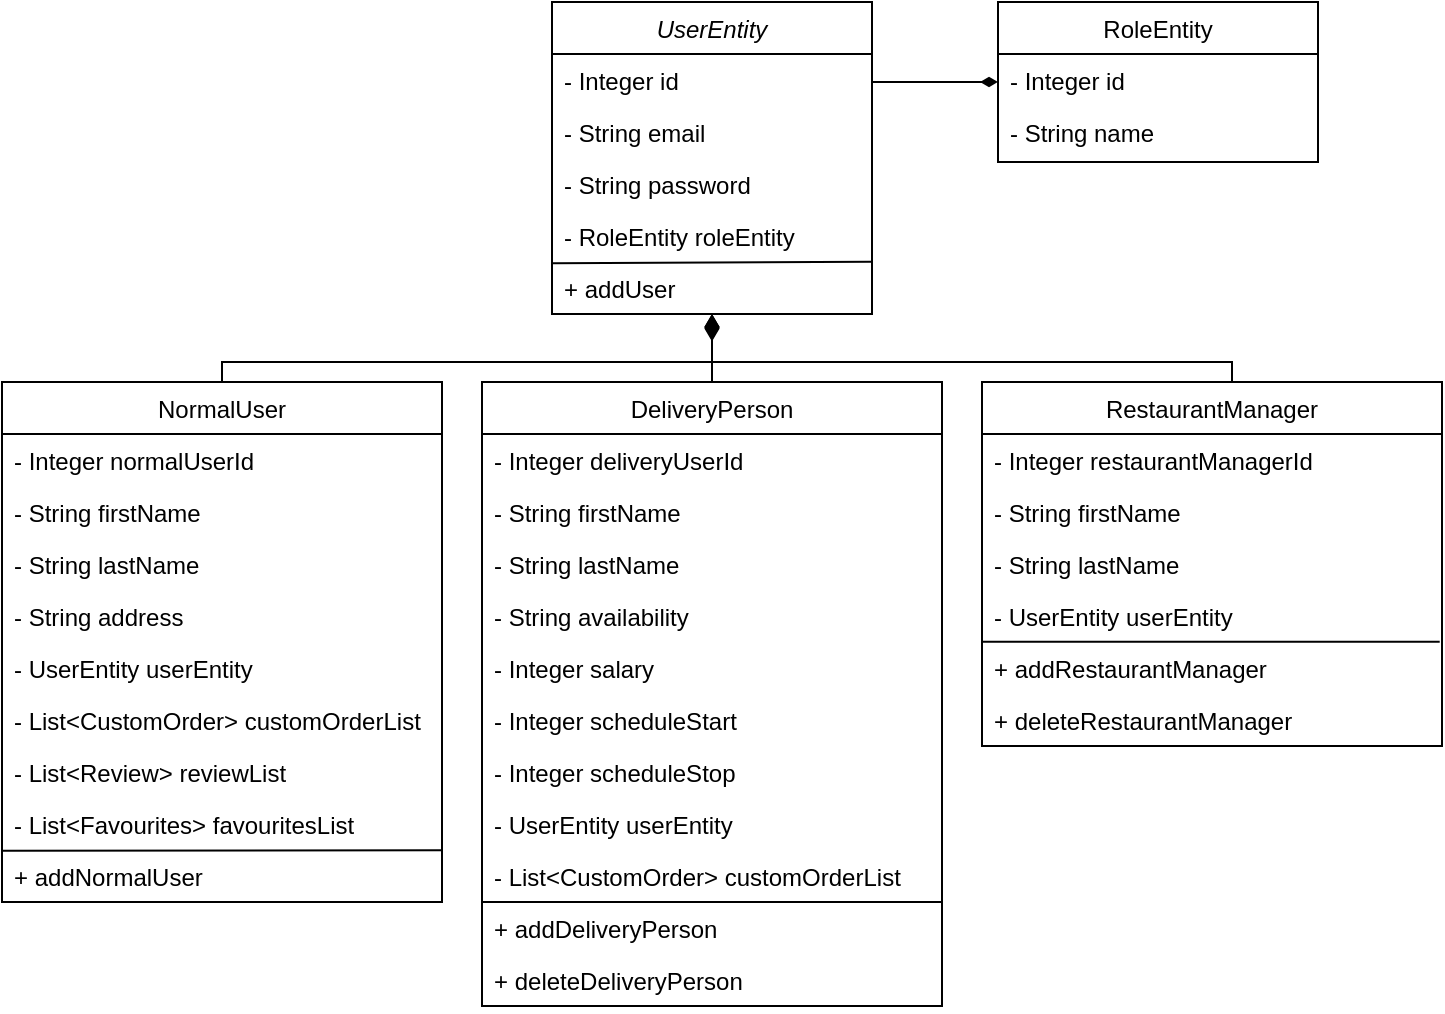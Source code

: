 <mxfile version="20.8.16" type="device" pages="2"><diagram id="C5RBs43oDa-KdzZeNtuy" name="Structural"><mxGraphModel dx="1050" dy="491" grid="1" gridSize="10" guides="1" tooltips="1" connect="1" arrows="1" fold="1" page="1" pageScale="1" pageWidth="827" pageHeight="1169" math="0" shadow="0"><root><mxCell id="WIyWlLk6GJQsqaUBKTNV-0"/><mxCell id="WIyWlLk6GJQsqaUBKTNV-1" parent="WIyWlLk6GJQsqaUBKTNV-0"/><mxCell id="zkfFHV4jXpPFQw0GAbJ--0" value="UserEntity" style="swimlane;fontStyle=2;align=center;verticalAlign=top;childLayout=stackLayout;horizontal=1;startSize=26;horizontalStack=0;resizeParent=1;resizeLast=0;collapsible=1;marginBottom=0;rounded=0;shadow=0;strokeWidth=1;" parent="WIyWlLk6GJQsqaUBKTNV-1" vertex="1"><mxGeometry x="285" y="120" width="160" height="156" as="geometry"><mxRectangle x="230" y="140" width="160" height="26" as="alternateBounds"/></mxGeometry></mxCell><mxCell id="zkfFHV4jXpPFQw0GAbJ--1" value="- Integer id" style="text;align=left;verticalAlign=top;spacingLeft=4;spacingRight=4;overflow=hidden;rotatable=0;points=[[0,0.5],[1,0.5]];portConstraint=eastwest;" parent="zkfFHV4jXpPFQw0GAbJ--0" vertex="1"><mxGeometry y="26" width="160" height="26" as="geometry"/></mxCell><mxCell id="zkfFHV4jXpPFQw0GAbJ--2" value="- String email" style="text;align=left;verticalAlign=top;spacingLeft=4;spacingRight=4;overflow=hidden;rotatable=0;points=[[0,0.5],[1,0.5]];portConstraint=eastwest;rounded=0;shadow=0;html=0;" parent="zkfFHV4jXpPFQw0GAbJ--0" vertex="1"><mxGeometry y="52" width="160" height="26" as="geometry"/></mxCell><mxCell id="zkfFHV4jXpPFQw0GAbJ--3" value="- String password" style="text;align=left;verticalAlign=top;spacingLeft=4;spacingRight=4;overflow=hidden;rotatable=0;points=[[0,0.5],[1,0.5]];portConstraint=eastwest;rounded=0;shadow=0;html=0;" parent="zkfFHV4jXpPFQw0GAbJ--0" vertex="1"><mxGeometry y="78" width="160" height="26" as="geometry"/></mxCell><mxCell id="PQNmF0kF9crAukiQyiB7-0" value="- RoleEntity roleEntity" style="text;align=left;verticalAlign=top;spacingLeft=4;spacingRight=4;overflow=hidden;rotatable=0;points=[[0,0.5],[1,0.5]];portConstraint=eastwest;rounded=0;shadow=0;html=0;" parent="zkfFHV4jXpPFQw0GAbJ--0" vertex="1"><mxGeometry y="104" width="160" height="26" as="geometry"/></mxCell><mxCell id="PQNmF0kF9crAukiQyiB7-37" value="+ addUser" style="text;align=left;verticalAlign=top;spacingLeft=4;spacingRight=4;overflow=hidden;rotatable=0;points=[[0,0.5],[1,0.5]];portConstraint=eastwest;rounded=0;shadow=0;html=0;" parent="zkfFHV4jXpPFQw0GAbJ--0" vertex="1"><mxGeometry y="130" width="160" height="26" as="geometry"/></mxCell><mxCell id="PQNmF0kF9crAukiQyiB7-45" value="" style="endArrow=none;html=1;rounded=0;exitX=0.002;exitY=1.023;exitDx=0;exitDy=0;exitPerimeter=0;entryX=0.998;entryY=0.997;entryDx=0;entryDy=0;entryPerimeter=0;" parent="zkfFHV4jXpPFQw0GAbJ--0" source="PQNmF0kF9crAukiQyiB7-0" target="PQNmF0kF9crAukiQyiB7-0" edge="1"><mxGeometry width="50" height="50" relative="1" as="geometry"><mxPoint x="125" y="80" as="sourcePoint"/><mxPoint x="175" y="30" as="targetPoint"/></mxGeometry></mxCell><mxCell id="zkfFHV4jXpPFQw0GAbJ--6" value="NormalUser" style="swimlane;fontStyle=0;align=center;verticalAlign=top;childLayout=stackLayout;horizontal=1;startSize=26;horizontalStack=0;resizeParent=1;resizeLast=0;collapsible=1;marginBottom=0;rounded=0;shadow=0;strokeWidth=1;" parent="WIyWlLk6GJQsqaUBKTNV-1" vertex="1"><mxGeometry x="10" y="310" width="220" height="260" as="geometry"><mxRectangle x="130" y="380" width="160" height="26" as="alternateBounds"/></mxGeometry></mxCell><mxCell id="zkfFHV4jXpPFQw0GAbJ--7" value="- Integer normalUserId    " style="text;align=left;verticalAlign=top;spacingLeft=4;spacingRight=4;overflow=hidden;rotatable=0;points=[[0,0.5],[1,0.5]];portConstraint=eastwest;" parent="zkfFHV4jXpPFQw0GAbJ--6" vertex="1"><mxGeometry y="26" width="220" height="26" as="geometry"/></mxCell><mxCell id="zkfFHV4jXpPFQw0GAbJ--8" value="- String firstName" style="text;align=left;verticalAlign=top;spacingLeft=4;spacingRight=4;overflow=hidden;rotatable=0;points=[[0,0.5],[1,0.5]];portConstraint=eastwest;rounded=0;shadow=0;html=0;" parent="zkfFHV4jXpPFQw0GAbJ--6" vertex="1"><mxGeometry y="52" width="220" height="26" as="geometry"/></mxCell><mxCell id="zkfFHV4jXpPFQw0GAbJ--11" value="- String lastName" style="text;align=left;verticalAlign=top;spacingLeft=4;spacingRight=4;overflow=hidden;rotatable=0;points=[[0,0.5],[1,0.5]];portConstraint=eastwest;" parent="zkfFHV4jXpPFQw0GAbJ--6" vertex="1"><mxGeometry y="78" width="220" height="26" as="geometry"/></mxCell><mxCell id="PQNmF0kF9crAukiQyiB7-3" value="- String address" style="text;align=left;verticalAlign=top;spacingLeft=4;spacingRight=4;overflow=hidden;rotatable=0;points=[[0,0.5],[1,0.5]];portConstraint=eastwest;" parent="zkfFHV4jXpPFQw0GAbJ--6" vertex="1"><mxGeometry y="104" width="220" height="26" as="geometry"/></mxCell><mxCell id="PQNmF0kF9crAukiQyiB7-4" value="- UserEntity userEntity" style="text;align=left;verticalAlign=top;spacingLeft=4;spacingRight=4;overflow=hidden;rotatable=0;points=[[0,0.5],[1,0.5]];portConstraint=eastwest;" parent="zkfFHV4jXpPFQw0GAbJ--6" vertex="1"><mxGeometry y="130" width="220" height="26" as="geometry"/></mxCell><mxCell id="PQNmF0kF9crAukiQyiB7-5" value="- List&lt;CustomOrder&gt; customOrderList" style="text;align=left;verticalAlign=top;spacingLeft=4;spacingRight=4;overflow=hidden;rotatable=0;points=[[0,0.5],[1,0.5]];portConstraint=eastwest;" parent="zkfFHV4jXpPFQw0GAbJ--6" vertex="1"><mxGeometry y="156" width="220" height="26" as="geometry"/></mxCell><mxCell id="PQNmF0kF9crAukiQyiB7-6" value="- List&lt;Review&gt; reviewList" style="text;align=left;verticalAlign=top;spacingLeft=4;spacingRight=4;overflow=hidden;rotatable=0;points=[[0,0.5],[1,0.5]];portConstraint=eastwest;" parent="zkfFHV4jXpPFQw0GAbJ--6" vertex="1"><mxGeometry y="182" width="220" height="26" as="geometry"/></mxCell><mxCell id="PQNmF0kF9crAukiQyiB7-7" value="- List&lt;Favourites&gt; favouritesList" style="text;align=left;verticalAlign=top;spacingLeft=4;spacingRight=4;overflow=hidden;rotatable=0;points=[[0,0.5],[1,0.5]];portConstraint=eastwest;" parent="zkfFHV4jXpPFQw0GAbJ--6" vertex="1"><mxGeometry y="208" width="220" height="26" as="geometry"/></mxCell><mxCell id="PQNmF0kF9crAukiQyiB7-38" value="+ addNormalUser" style="text;align=left;verticalAlign=top;spacingLeft=4;spacingRight=4;overflow=hidden;rotatable=0;points=[[0,0.5],[1,0.5]];portConstraint=eastwest;" parent="zkfFHV4jXpPFQw0GAbJ--6" vertex="1"><mxGeometry y="234" width="220" height="26" as="geometry"/></mxCell><mxCell id="PQNmF0kF9crAukiQyiB7-44" value="" style="endArrow=none;html=1;rounded=0;exitX=0.002;exitY=1.013;exitDx=0;exitDy=0;exitPerimeter=0;entryX=1.001;entryY=1.004;entryDx=0;entryDy=0;entryPerimeter=0;" parent="zkfFHV4jXpPFQw0GAbJ--6" source="PQNmF0kF9crAukiQyiB7-7" target="PQNmF0kF9crAukiQyiB7-7" edge="1"><mxGeometry width="50" height="50" relative="1" as="geometry"><mxPoint x="80" y="240" as="sourcePoint"/><mxPoint x="130" y="190" as="targetPoint"/></mxGeometry></mxCell><mxCell id="zkfFHV4jXpPFQw0GAbJ--12" value="" style="endArrow=diamondThin;endSize=10;endFill=1;shadow=0;strokeWidth=1;rounded=0;edgeStyle=elbowEdgeStyle;elbow=vertical;" parent="WIyWlLk6GJQsqaUBKTNV-1" source="zkfFHV4jXpPFQw0GAbJ--6" target="zkfFHV4jXpPFQw0GAbJ--0" edge="1"><mxGeometry width="160" relative="1" as="geometry"><mxPoint x="200" y="203" as="sourcePoint"/><mxPoint x="200" y="203" as="targetPoint"/><Array as="points"><mxPoint x="240" y="300"/></Array></mxGeometry></mxCell><mxCell id="zkfFHV4jXpPFQw0GAbJ--13" value="DeliveryPerson" style="swimlane;fontStyle=0;align=center;verticalAlign=top;childLayout=stackLayout;horizontal=1;startSize=26;horizontalStack=0;resizeParent=1;resizeLast=0;collapsible=1;marginBottom=0;rounded=0;shadow=0;strokeWidth=1;" parent="WIyWlLk6GJQsqaUBKTNV-1" vertex="1"><mxGeometry x="250" y="310" width="230" height="312" as="geometry"><mxRectangle x="340" y="380" width="170" height="26" as="alternateBounds"/></mxGeometry></mxCell><mxCell id="zkfFHV4jXpPFQw0GAbJ--14" value="- Integer deliveryUserId" style="text;align=left;verticalAlign=top;spacingLeft=4;spacingRight=4;overflow=hidden;rotatable=0;points=[[0,0.5],[1,0.5]];portConstraint=eastwest;" parent="zkfFHV4jXpPFQw0GAbJ--13" vertex="1"><mxGeometry y="26" width="230" height="26" as="geometry"/></mxCell><mxCell id="PQNmF0kF9crAukiQyiB7-8" value="- String firstName" style="text;align=left;verticalAlign=top;spacingLeft=4;spacingRight=4;overflow=hidden;rotatable=0;points=[[0,0.5],[1,0.5]];portConstraint=eastwest;" parent="zkfFHV4jXpPFQw0GAbJ--13" vertex="1"><mxGeometry y="52" width="230" height="26" as="geometry"/></mxCell><mxCell id="PQNmF0kF9crAukiQyiB7-9" value="- String lastName" style="text;align=left;verticalAlign=top;spacingLeft=4;spacingRight=4;overflow=hidden;rotatable=0;points=[[0,0.5],[1,0.5]];portConstraint=eastwest;" parent="zkfFHV4jXpPFQw0GAbJ--13" vertex="1"><mxGeometry y="78" width="230" height="26" as="geometry"/></mxCell><mxCell id="PQNmF0kF9crAukiQyiB7-10" value="- String availability" style="text;align=left;verticalAlign=top;spacingLeft=4;spacingRight=4;overflow=hidden;rotatable=0;points=[[0,0.5],[1,0.5]];portConstraint=eastwest;" parent="zkfFHV4jXpPFQw0GAbJ--13" vertex="1"><mxGeometry y="104" width="230" height="26" as="geometry"/></mxCell><mxCell id="PQNmF0kF9crAukiQyiB7-11" value="- Integer salary" style="text;align=left;verticalAlign=top;spacingLeft=4;spacingRight=4;overflow=hidden;rotatable=0;points=[[0,0.5],[1,0.5]];portConstraint=eastwest;" parent="zkfFHV4jXpPFQw0GAbJ--13" vertex="1"><mxGeometry y="130" width="230" height="26" as="geometry"/></mxCell><mxCell id="PQNmF0kF9crAukiQyiB7-12" value="- Integer scheduleStart" style="text;align=left;verticalAlign=top;spacingLeft=4;spacingRight=4;overflow=hidden;rotatable=0;points=[[0,0.5],[1,0.5]];portConstraint=eastwest;" parent="zkfFHV4jXpPFQw0GAbJ--13" vertex="1"><mxGeometry y="156" width="230" height="26" as="geometry"/></mxCell><mxCell id="PQNmF0kF9crAukiQyiB7-13" value="- Integer scheduleStop" style="text;align=left;verticalAlign=top;spacingLeft=4;spacingRight=4;overflow=hidden;rotatable=0;points=[[0,0.5],[1,0.5]];portConstraint=eastwest;" parent="zkfFHV4jXpPFQw0GAbJ--13" vertex="1"><mxGeometry y="182" width="230" height="26" as="geometry"/></mxCell><mxCell id="PQNmF0kF9crAukiQyiB7-15" value="- UserEntity userEntity" style="text;align=left;verticalAlign=top;spacingLeft=4;spacingRight=4;overflow=hidden;rotatable=0;points=[[0,0.5],[1,0.5]];portConstraint=eastwest;" parent="zkfFHV4jXpPFQw0GAbJ--13" vertex="1"><mxGeometry y="208" width="230" height="26" as="geometry"/></mxCell><mxCell id="PQNmF0kF9crAukiQyiB7-14" value="- List&lt;CustomOrder&gt; customOrderList" style="text;align=left;verticalAlign=top;spacingLeft=4;spacingRight=4;overflow=hidden;rotatable=0;points=[[0,0.5],[1,0.5]];portConstraint=eastwest;" parent="zkfFHV4jXpPFQw0GAbJ--13" vertex="1"><mxGeometry y="234" width="230" height="26" as="geometry"/></mxCell><mxCell id="PQNmF0kF9crAukiQyiB7-39" value="+ addDeliveryPerson" style="text;align=left;verticalAlign=top;spacingLeft=4;spacingRight=4;overflow=hidden;rotatable=0;points=[[0,0.5],[1,0.5]];portConstraint=eastwest;" parent="zkfFHV4jXpPFQw0GAbJ--13" vertex="1"><mxGeometry y="260" width="230" height="26" as="geometry"/></mxCell><mxCell id="PQNmF0kF9crAukiQyiB7-40" value="+ deleteDeliveryPerson " style="text;align=left;verticalAlign=top;spacingLeft=4;spacingRight=4;overflow=hidden;rotatable=0;points=[[0,0.5],[1,0.5]];portConstraint=eastwest;" parent="zkfFHV4jXpPFQw0GAbJ--13" vertex="1"><mxGeometry y="286" width="230" height="26" as="geometry"/></mxCell><mxCell id="PQNmF0kF9crAukiQyiB7-43" value="" style="endArrow=none;html=1;rounded=0;exitX=0;exitY=0;exitDx=0;exitDy=0;exitPerimeter=0;" parent="zkfFHV4jXpPFQw0GAbJ--13" source="PQNmF0kF9crAukiQyiB7-39" edge="1"><mxGeometry width="50" height="50" relative="1" as="geometry"><mxPoint x="100" y="240" as="sourcePoint"/><mxPoint x="230" y="260" as="targetPoint"/></mxGeometry></mxCell><mxCell id="zkfFHV4jXpPFQw0GAbJ--16" value="" style="endArrow=diamondThin;endSize=10;endFill=1;shadow=0;strokeWidth=1;rounded=0;edgeStyle=elbowEdgeStyle;elbow=vertical;" parent="WIyWlLk6GJQsqaUBKTNV-1" source="zkfFHV4jXpPFQw0GAbJ--13" target="zkfFHV4jXpPFQw0GAbJ--0" edge="1"><mxGeometry width="160" relative="1" as="geometry"><mxPoint x="210" y="373" as="sourcePoint"/><mxPoint x="310" y="271" as="targetPoint"/><Array as="points"><mxPoint x="365" y="280"/></Array></mxGeometry></mxCell><mxCell id="zkfFHV4jXpPFQw0GAbJ--17" value="RoleEntity" style="swimlane;fontStyle=0;align=center;verticalAlign=top;childLayout=stackLayout;horizontal=1;startSize=26;horizontalStack=0;resizeParent=1;resizeLast=0;collapsible=1;marginBottom=0;rounded=0;shadow=0;strokeWidth=1;" parent="WIyWlLk6GJQsqaUBKTNV-1" vertex="1"><mxGeometry x="508" y="120" width="160" height="80" as="geometry"><mxRectangle x="550" y="140" width="160" height="26" as="alternateBounds"/></mxGeometry></mxCell><mxCell id="zkfFHV4jXpPFQw0GAbJ--18" value="- Integer id" style="text;align=left;verticalAlign=top;spacingLeft=4;spacingRight=4;overflow=hidden;rotatable=0;points=[[0,0.5],[1,0.5]];portConstraint=eastwest;" parent="zkfFHV4jXpPFQw0GAbJ--17" vertex="1"><mxGeometry y="26" width="160" height="26" as="geometry"/></mxCell><mxCell id="zkfFHV4jXpPFQw0GAbJ--19" value="- String name" style="text;align=left;verticalAlign=top;spacingLeft=4;spacingRight=4;overflow=hidden;rotatable=0;points=[[0,0.5],[1,0.5]];portConstraint=eastwest;rounded=0;shadow=0;html=0;" parent="zkfFHV4jXpPFQw0GAbJ--17" vertex="1"><mxGeometry y="52" width="160" height="26" as="geometry"/></mxCell><mxCell id="zkfFHV4jXpPFQw0GAbJ--26" value="" style="endArrow=diamondThin;shadow=0;strokeWidth=1;rounded=0;endFill=1;edgeStyle=elbowEdgeStyle;elbow=vertical;" parent="WIyWlLk6GJQsqaUBKTNV-1" source="zkfFHV4jXpPFQw0GAbJ--0" target="zkfFHV4jXpPFQw0GAbJ--17" edge="1"><mxGeometry x="0.5" y="41" relative="1" as="geometry"><mxPoint x="380" y="192" as="sourcePoint"/><mxPoint x="540" y="192" as="targetPoint"/><mxPoint x="-40" y="32" as="offset"/></mxGeometry></mxCell><mxCell id="PQNmF0kF9crAukiQyiB7-16" value="RestaurantManager" style="swimlane;fontStyle=0;align=center;verticalAlign=top;childLayout=stackLayout;horizontal=1;startSize=26;horizontalStack=0;resizeParent=1;resizeLast=0;collapsible=1;marginBottom=0;rounded=0;shadow=0;strokeWidth=1;" parent="WIyWlLk6GJQsqaUBKTNV-1" vertex="1"><mxGeometry x="500" y="310" width="230" height="182" as="geometry"><mxRectangle x="340" y="380" width="170" height="26" as="alternateBounds"/></mxGeometry></mxCell><mxCell id="PQNmF0kF9crAukiQyiB7-17" value="- Integer restaurantManagerId" style="text;align=left;verticalAlign=top;spacingLeft=4;spacingRight=4;overflow=hidden;rotatable=0;points=[[0,0.5],[1,0.5]];portConstraint=eastwest;" parent="PQNmF0kF9crAukiQyiB7-16" vertex="1"><mxGeometry y="26" width="230" height="26" as="geometry"/></mxCell><mxCell id="PQNmF0kF9crAukiQyiB7-18" value="- String firstName" style="text;align=left;verticalAlign=top;spacingLeft=4;spacingRight=4;overflow=hidden;rotatable=0;points=[[0,0.5],[1,0.5]];portConstraint=eastwest;" parent="PQNmF0kF9crAukiQyiB7-16" vertex="1"><mxGeometry y="52" width="230" height="26" as="geometry"/></mxCell><mxCell id="PQNmF0kF9crAukiQyiB7-19" value="- String lastName" style="text;align=left;verticalAlign=top;spacingLeft=4;spacingRight=4;overflow=hidden;rotatable=0;points=[[0,0.5],[1,0.5]];portConstraint=eastwest;" parent="PQNmF0kF9crAukiQyiB7-16" vertex="1"><mxGeometry y="78" width="230" height="26" as="geometry"/></mxCell><mxCell id="PQNmF0kF9crAukiQyiB7-24" value="- UserEntity userEntity" style="text;align=left;verticalAlign=top;spacingLeft=4;spacingRight=4;overflow=hidden;rotatable=0;points=[[0,0.5],[1,0.5]];portConstraint=eastwest;" parent="PQNmF0kF9crAukiQyiB7-16" vertex="1"><mxGeometry y="104" width="230" height="26" as="geometry"/></mxCell><mxCell id="PQNmF0kF9crAukiQyiB7-41" value="+ addRestaurantManager" style="text;align=left;verticalAlign=top;spacingLeft=4;spacingRight=4;overflow=hidden;rotatable=0;points=[[0,0.5],[1,0.5]];portConstraint=eastwest;" parent="PQNmF0kF9crAukiQyiB7-16" vertex="1"><mxGeometry y="130" width="230" height="26" as="geometry"/></mxCell><mxCell id="PQNmF0kF9crAukiQyiB7-42" value="+ deleteRestaurantManager" style="text;align=left;verticalAlign=top;spacingLeft=4;spacingRight=4;overflow=hidden;rotatable=0;points=[[0,0.5],[1,0.5]];portConstraint=eastwest;" parent="PQNmF0kF9crAukiQyiB7-16" vertex="1"><mxGeometry y="156" width="230" height="26" as="geometry"/></mxCell><mxCell id="PQNmF0kF9crAukiQyiB7-47" value="" style="endArrow=none;html=1;rounded=0;exitX=-0.002;exitY=-0.003;exitDx=0;exitDy=0;exitPerimeter=0;entryX=0.995;entryY=0.997;entryDx=0;entryDy=0;entryPerimeter=0;" parent="PQNmF0kF9crAukiQyiB7-16" source="PQNmF0kF9crAukiQyiB7-41" target="PQNmF0kF9crAukiQyiB7-24" edge="1"><mxGeometry width="50" height="50" relative="1" as="geometry"><mxPoint x="100" y="140" as="sourcePoint"/><mxPoint x="150" y="90" as="targetPoint"/></mxGeometry></mxCell><mxCell id="PQNmF0kF9crAukiQyiB7-34" value="" style="endArrow=diamondThin;endSize=10;endFill=1;shadow=0;strokeWidth=1;rounded=0;edgeStyle=elbowEdgeStyle;elbow=vertical;entryX=0.5;entryY=1.031;entryDx=0;entryDy=0;entryPerimeter=0;" parent="WIyWlLk6GJQsqaUBKTNV-1" edge="1" target="PQNmF0kF9crAukiQyiB7-37"><mxGeometry width="160" relative="1" as="geometry"><mxPoint x="625" y="310" as="sourcePoint"/><mxPoint x="370" y="276" as="targetPoint"/><Array as="points"><mxPoint x="495" y="300"/></Array></mxGeometry></mxCell></root></mxGraphModel></diagram><diagram id="y3ZyI6do72hE5GPad5-2" name="State"><mxGraphModel dx="848" dy="457" grid="1" gridSize="10" guides="1" tooltips="1" connect="1" arrows="1" fold="1" page="1" pageScale="1" pageWidth="850" pageHeight="1100" math="0" shadow="0"><root><mxCell id="0"/><mxCell id="1" parent="0"/><mxCell id="4M0MXbDKbnycfqFqZM5x-5" value="" style="edgeStyle=orthogonalEdgeStyle;rounded=0;orthogonalLoop=1;jettySize=auto;html=1;" edge="1" parent="1" source="4M0MXbDKbnycfqFqZM5x-1" target="4M0MXbDKbnycfqFqZM5x-3"><mxGeometry relative="1" as="geometry"/></mxCell><mxCell id="4M0MXbDKbnycfqFqZM5x-1" value="" style="ellipse;html=1;shape=startState;fillColor=#000000;strokeColor=none;" vertex="1" parent="1"><mxGeometry x="390" width="30" height="30" as="geometry"/></mxCell><mxCell id="4M0MXbDKbnycfqFqZM5x-7" value="" style="edgeStyle=orthogonalEdgeStyle;rounded=0;orthogonalLoop=1;jettySize=auto;html=1;" edge="1" parent="1" source="4M0MXbDKbnycfqFqZM5x-3" target="4M0MXbDKbnycfqFqZM5x-6"><mxGeometry relative="1" as="geometry"/></mxCell><mxCell id="4M0MXbDKbnycfqFqZM5x-3" value="Navigate to page" style="rounded=1;whiteSpace=wrap;html=1;" vertex="1" parent="1"><mxGeometry x="335" y="60" width="140" height="30" as="geometry"/></mxCell><mxCell id="4M0MXbDKbnycfqFqZM5x-11" value="" style="edgeStyle=orthogonalEdgeStyle;rounded=0;orthogonalLoop=1;jettySize=auto;html=1;" edge="1" parent="1" source="4M0MXbDKbnycfqFqZM5x-6" target="4M0MXbDKbnycfqFqZM5x-10"><mxGeometry relative="1" as="geometry"/></mxCell><mxCell id="4M0MXbDKbnycfqFqZM5x-16" value="" style="edgeStyle=orthogonalEdgeStyle;rounded=0;orthogonalLoop=1;jettySize=auto;html=1;" edge="1" parent="1" source="4M0MXbDKbnycfqFqZM5x-6" target="4M0MXbDKbnycfqFqZM5x-15"><mxGeometry relative="1" as="geometry"/></mxCell><mxCell id="4M0MXbDKbnycfqFqZM5x-6" value="Page loading" style="whiteSpace=wrap;html=1;rounded=1;" vertex="1" parent="1"><mxGeometry x="345" y="130" width="120" height="25" as="geometry"/></mxCell><mxCell id="4M0MXbDKbnycfqFqZM5x-61" style="edgeStyle=orthogonalEdgeStyle;rounded=0;orthogonalLoop=1;jettySize=auto;html=1;entryX=0;entryY=0.5;entryDx=0;entryDy=0;" edge="1" parent="1" source="4M0MXbDKbnycfqFqZM5x-10" target="4M0MXbDKbnycfqFqZM5x-63"><mxGeometry relative="1" as="geometry"><mxPoint x="405" y="687.74" as="targetPoint"/><Array as="points"><mxPoint x="133" y="688"/><mxPoint x="405" y="688"/></Array></mxGeometry></mxCell><mxCell id="4M0MXbDKbnycfqFqZM5x-10" value="error" style="whiteSpace=wrap;html=1;rounded=1;" vertex="1" parent="1"><mxGeometry x="110" y="330" width="45" height="22.5" as="geometry"/></mxCell><mxCell id="4M0MXbDKbnycfqFqZM5x-12" value="Server is down" style="text;html=1;strokeColor=none;fillColor=none;align=center;verticalAlign=middle;whiteSpace=wrap;rounded=0;" vertex="1" parent="1"><mxGeometry x="40" y="220" width="95" height="30" as="geometry"/></mxCell><mxCell id="4M0MXbDKbnycfqFqZM5x-18" value="" style="edgeStyle=orthogonalEdgeStyle;rounded=0;orthogonalLoop=1;jettySize=auto;html=1;" edge="1" parent="1" source="4M0MXbDKbnycfqFqZM5x-13" target="4M0MXbDKbnycfqFqZM5x-17"><mxGeometry relative="1" as="geometry"/></mxCell><mxCell id="4M0MXbDKbnycfqFqZM5x-13" value="Go to Register" style="whiteSpace=wrap;html=1;rounded=1;" vertex="1" parent="1"><mxGeometry x="610" y="217.5" width="95" height="22.5" as="geometry"/></mxCell><mxCell id="4M0MXbDKbnycfqFqZM5x-30" style="edgeStyle=orthogonalEdgeStyle;rounded=0;orthogonalLoop=1;jettySize=auto;html=1;" edge="1" parent="1" source="4M0MXbDKbnycfqFqZM5x-15" target="4M0MXbDKbnycfqFqZM5x-13"><mxGeometry relative="1" as="geometry"/></mxCell><mxCell id="4M0MXbDKbnycfqFqZM5x-37" value="" style="edgeStyle=orthogonalEdgeStyle;rounded=0;orthogonalLoop=1;jettySize=auto;html=1;" edge="1" parent="1" source="4M0MXbDKbnycfqFqZM5x-15" target="4M0MXbDKbnycfqFqZM5x-36"><mxGeometry relative="1" as="geometry"/></mxCell><mxCell id="4M0MXbDKbnycfqFqZM5x-15" value="Go to Login" style="whiteSpace=wrap;html=1;rounded=1;" vertex="1" parent="1"><mxGeometry x="345" y="207.5" width="120" height="42.5" as="geometry"/></mxCell><mxCell id="4M0MXbDKbnycfqFqZM5x-20" value="" style="edgeStyle=orthogonalEdgeStyle;rounded=0;orthogonalLoop=1;jettySize=auto;html=1;" edge="1" parent="1" source="4M0MXbDKbnycfqFqZM5x-17" target="4M0MXbDKbnycfqFqZM5x-19"><mxGeometry relative="1" as="geometry"/></mxCell><mxCell id="4M0MXbDKbnycfqFqZM5x-17" value="Type information" style="whiteSpace=wrap;html=1;rounded=1;" vertex="1" parent="1"><mxGeometry x="597.5" y="301.25" width="120" height="28.75" as="geometry"/></mxCell><mxCell id="4M0MXbDKbnycfqFqZM5x-24" value="" style="edgeStyle=orthogonalEdgeStyle;rounded=0;orthogonalLoop=1;jettySize=auto;html=1;" edge="1" parent="1" source="4M0MXbDKbnycfqFqZM5x-19" target="4M0MXbDKbnycfqFqZM5x-23"><mxGeometry relative="1" as="geometry"/></mxCell><mxCell id="4M0MXbDKbnycfqFqZM5x-54" style="edgeStyle=orthogonalEdgeStyle;rounded=0;orthogonalLoop=1;jettySize=auto;html=1;entryX=0.25;entryY=1;entryDx=0;entryDy=0;" edge="1" parent="1" source="4M0MXbDKbnycfqFqZM5x-19" target="4M0MXbDKbnycfqFqZM5x-51"><mxGeometry relative="1" as="geometry"/></mxCell><mxCell id="4M0MXbDKbnycfqFqZM5x-19" value="Validate data" style="whiteSpace=wrap;html=1;rounded=1;" vertex="1" parent="1"><mxGeometry x="597.5" y="394.38" width="120" height="25.63" as="geometry"/></mxCell><mxCell id="4M0MXbDKbnycfqFqZM5x-22" value="Invalid data" style="text;html=1;strokeColor=none;fillColor=none;align=center;verticalAlign=middle;whiteSpace=wrap;rounded=0;" vertex="1" parent="1"><mxGeometry x="740" y="376" width="60" height="30" as="geometry"/></mxCell><mxCell id="4M0MXbDKbnycfqFqZM5x-28" value="" style="edgeStyle=orthogonalEdgeStyle;rounded=0;orthogonalLoop=1;jettySize=auto;html=1;" edge="1" parent="1" source="4M0MXbDKbnycfqFqZM5x-23" target="4M0MXbDKbnycfqFqZM5x-27"><mxGeometry relative="1" as="geometry"/></mxCell><mxCell id="4M0MXbDKbnycfqFqZM5x-52" value="" style="edgeStyle=orthogonalEdgeStyle;rounded=0;orthogonalLoop=1;jettySize=auto;html=1;" edge="1" parent="1" source="4M0MXbDKbnycfqFqZM5x-23" target="4M0MXbDKbnycfqFqZM5x-51"><mxGeometry relative="1" as="geometry"><Array as="points"><mxPoint x="860" y="484"/></Array></mxGeometry></mxCell><mxCell id="4M0MXbDKbnycfqFqZM5x-23" value="Create user" style="whiteSpace=wrap;html=1;rounded=1;" vertex="1" parent="1"><mxGeometry x="597.5" y="470" width="120" height="27.17" as="geometry"/></mxCell><mxCell id="4M0MXbDKbnycfqFqZM5x-26" value="Server error" style="text;html=1;strokeColor=none;fillColor=none;align=center;verticalAlign=middle;whiteSpace=wrap;rounded=0;" vertex="1" parent="1"><mxGeometry x="860" y="390.01" width="60" height="30" as="geometry"/></mxCell><mxCell id="4M0MXbDKbnycfqFqZM5x-29" style="edgeStyle=orthogonalEdgeStyle;rounded=0;orthogonalLoop=1;jettySize=auto;html=1;entryX=1;entryY=0.75;entryDx=0;entryDy=0;" edge="1" parent="1" source="4M0MXbDKbnycfqFqZM5x-27" target="4M0MXbDKbnycfqFqZM5x-15"><mxGeometry relative="1" as="geometry"/></mxCell><mxCell id="4M0MXbDKbnycfqFqZM5x-27" value="User successfully created" style="rounded=1;whiteSpace=wrap;html=1;" vertex="1" parent="1"><mxGeometry x="597.5" y="550" width="120" height="39.25" as="geometry"/></mxCell><mxCell id="4M0MXbDKbnycfqFqZM5x-31" value="Register button pressed" style="text;html=1;strokeColor=none;fillColor=none;align=center;verticalAlign=middle;whiteSpace=wrap;rounded=0;" vertex="1" parent="1"><mxGeometry x="490" y="190" width="100" height="30" as="geometry"/></mxCell><mxCell id="4M0MXbDKbnycfqFqZM5x-32" value="Page&lt;br&gt;loaded" style="text;html=1;strokeColor=none;fillColor=none;align=center;verticalAlign=middle;whiteSpace=wrap;rounded=0;" vertex="1" parent="1"><mxGeometry x="597.5" y="250" width="60" height="30" as="geometry"/></mxCell><mxCell id="4M0MXbDKbnycfqFqZM5x-33" value="Submit button pressed" style="text;html=1;strokeColor=none;fillColor=none;align=center;verticalAlign=middle;whiteSpace=wrap;rounded=0;" vertex="1" parent="1"><mxGeometry x="580" y="350" width="77.5" height="30" as="geometry"/></mxCell><mxCell id="4M0MXbDKbnycfqFqZM5x-34" value="Validation pass" style="text;html=1;strokeColor=none;fillColor=none;align=center;verticalAlign=middle;whiteSpace=wrap;rounded=0;" vertex="1" parent="1"><mxGeometry x="580" y="430" width="77.5" height="30" as="geometry"/></mxCell><mxCell id="4M0MXbDKbnycfqFqZM5x-35" value="Database operations finish" style="text;html=1;strokeColor=none;fillColor=none;align=center;verticalAlign=middle;whiteSpace=wrap;rounded=0;" vertex="1" parent="1"><mxGeometry x="560" y="510" width="97.5" height="30" as="geometry"/></mxCell><mxCell id="4M0MXbDKbnycfqFqZM5x-40" value="" style="edgeStyle=orthogonalEdgeStyle;rounded=0;orthogonalLoop=1;jettySize=auto;html=1;" edge="1" parent="1" source="4M0MXbDKbnycfqFqZM5x-36" target="4M0MXbDKbnycfqFqZM5x-39"><mxGeometry relative="1" as="geometry"/></mxCell><mxCell id="4M0MXbDKbnycfqFqZM5x-36" value="Type email and password" style="whiteSpace=wrap;html=1;rounded=1;" vertex="1" parent="1"><mxGeometry x="345" y="301.25" width="120" height="38.75" as="geometry"/></mxCell><mxCell id="4M0MXbDKbnycfqFqZM5x-38" value="Page&lt;br&gt;loaded" style="text;html=1;strokeColor=none;fillColor=none;align=center;verticalAlign=middle;whiteSpace=wrap;rounded=0;" vertex="1" parent="1"><mxGeometry x="345" y="260" width="60" height="30" as="geometry"/></mxCell><mxCell id="4M0MXbDKbnycfqFqZM5x-43" value="" style="edgeStyle=orthogonalEdgeStyle;rounded=0;orthogonalLoop=1;jettySize=auto;html=1;" edge="1" parent="1" source="4M0MXbDKbnycfqFqZM5x-39" target="4M0MXbDKbnycfqFqZM5x-42"><mxGeometry relative="1" as="geometry"/></mxCell><mxCell id="4M0MXbDKbnycfqFqZM5x-49" value="" style="edgeStyle=orthogonalEdgeStyle;rounded=0;orthogonalLoop=1;jettySize=auto;html=1;" edge="1" parent="1" source="4M0MXbDKbnycfqFqZM5x-39" target="4M0MXbDKbnycfqFqZM5x-48"><mxGeometry relative="1" as="geometry"/></mxCell><mxCell id="4M0MXbDKbnycfqFqZM5x-39" value="Validate data" style="rounded=1;whiteSpace=wrap;html=1;" vertex="1" parent="1"><mxGeometry x="345" y="394.38" width="120" height="30.63" as="geometry"/></mxCell><mxCell id="4M0MXbDKbnycfqFqZM5x-41" value="Login button pressed" style="text;html=1;strokeColor=none;fillColor=none;align=center;verticalAlign=middle;whiteSpace=wrap;rounded=0;" vertex="1" parent="1"><mxGeometry x="320" y="352.5" width="77.5" height="30" as="geometry"/></mxCell><mxCell id="4M0MXbDKbnycfqFqZM5x-57" value="" style="edgeStyle=orthogonalEdgeStyle;rounded=0;orthogonalLoop=1;jettySize=auto;html=1;" edge="1" parent="1" source="4M0MXbDKbnycfqFqZM5x-42" target="4M0MXbDKbnycfqFqZM5x-56"><mxGeometry relative="1" as="geometry"/></mxCell><mxCell id="4M0MXbDKbnycfqFqZM5x-42" value="Return&amp;nbsp;JWT" style="whiteSpace=wrap;html=1;rounded=1;" vertex="1" parent="1"><mxGeometry x="345" y="490.33" width="120" height="29.67" as="geometry"/></mxCell><mxCell id="4M0MXbDKbnycfqFqZM5x-44" value="Validation pass" style="text;html=1;strokeColor=none;fillColor=none;align=center;verticalAlign=middle;whiteSpace=wrap;rounded=0;" vertex="1" parent="1"><mxGeometry x="327.5" y="440" width="77.5" height="30" as="geometry"/></mxCell><mxCell id="4M0MXbDKbnycfqFqZM5x-46" value="Invalid credentials" style="text;html=1;strokeColor=none;fillColor=none;align=center;verticalAlign=middle;whiteSpace=wrap;rounded=0;" vertex="1" parent="1"><mxGeometry x="190" y="364.38" width="60" height="30" as="geometry"/></mxCell><mxCell id="4M0MXbDKbnycfqFqZM5x-47" value="Page loaded" style="text;html=1;strokeColor=none;fillColor=none;align=center;verticalAlign=middle;whiteSpace=wrap;rounded=0;" vertex="1" parent="1"><mxGeometry x="345" y="170" width="60" height="30" as="geometry"/></mxCell><mxCell id="4M0MXbDKbnycfqFqZM5x-50" style="edgeStyle=orthogonalEdgeStyle;rounded=0;orthogonalLoop=1;jettySize=auto;html=1;entryX=0;entryY=0.5;entryDx=0;entryDy=0;" edge="1" parent="1" source="4M0MXbDKbnycfqFqZM5x-48" target="4M0MXbDKbnycfqFqZM5x-15"><mxGeometry relative="1" as="geometry"><Array as="points"><mxPoint x="258" y="229"/></Array></mxGeometry></mxCell><mxCell id="4M0MXbDKbnycfqFqZM5x-48" value="Show login error message" style="whiteSpace=wrap;html=1;rounded=1;" vertex="1" parent="1"><mxGeometry x="215" y="270.3" width="85" height="39.7" as="geometry"/></mxCell><mxCell id="4M0MXbDKbnycfqFqZM5x-55" style="edgeStyle=orthogonalEdgeStyle;rounded=0;orthogonalLoop=1;jettySize=auto;html=1;entryX=1;entryY=0.5;entryDx=0;entryDy=0;" edge="1" parent="1" source="4M0MXbDKbnycfqFqZM5x-51" target="4M0MXbDKbnycfqFqZM5x-13"><mxGeometry relative="1" as="geometry"><Array as="points"><mxPoint x="840" y="229"/></Array></mxGeometry></mxCell><mxCell id="4M0MXbDKbnycfqFqZM5x-51" value="Show register error message" style="whiteSpace=wrap;html=1;rounded=1;" vertex="1" parent="1"><mxGeometry x="800" y="298.83" width="92.5" height="33.59" as="geometry"/></mxCell><mxCell id="4M0MXbDKbnycfqFqZM5x-60" value="" style="edgeStyle=orthogonalEdgeStyle;rounded=0;orthogonalLoop=1;jettySize=auto;html=1;entryX=0.5;entryY=0;entryDx=0;entryDy=0;" edge="1" parent="1" source="4M0MXbDKbnycfqFqZM5x-56" target="4M0MXbDKbnycfqFqZM5x-63"><mxGeometry relative="1" as="geometry"><mxPoint x="405" y="687.74" as="targetPoint"/></mxGeometry></mxCell><mxCell id="4M0MXbDKbnycfqFqZM5x-56" value="Done" style="whiteSpace=wrap;html=1;rounded=1;" vertex="1" parent="1"><mxGeometry x="345" y="570" width="120" height="25.16" as="geometry"/></mxCell><mxCell id="4M0MXbDKbnycfqFqZM5x-58" value="Save in storage" style="text;html=1;strokeColor=none;fillColor=none;align=center;verticalAlign=middle;whiteSpace=wrap;rounded=0;" vertex="1" parent="1"><mxGeometry x="337.5" y="530" width="60" height="30" as="geometry"/></mxCell><mxCell id="4M0MXbDKbnycfqFqZM5x-63" value="" style="ellipse;html=1;shape=endState;fillColor=#000000;strokeColor=#ff0000;" vertex="1" parent="1"><mxGeometry x="425" y="680" width="30" height="30" as="geometry"/></mxCell></root></mxGraphModel></diagram></mxfile>